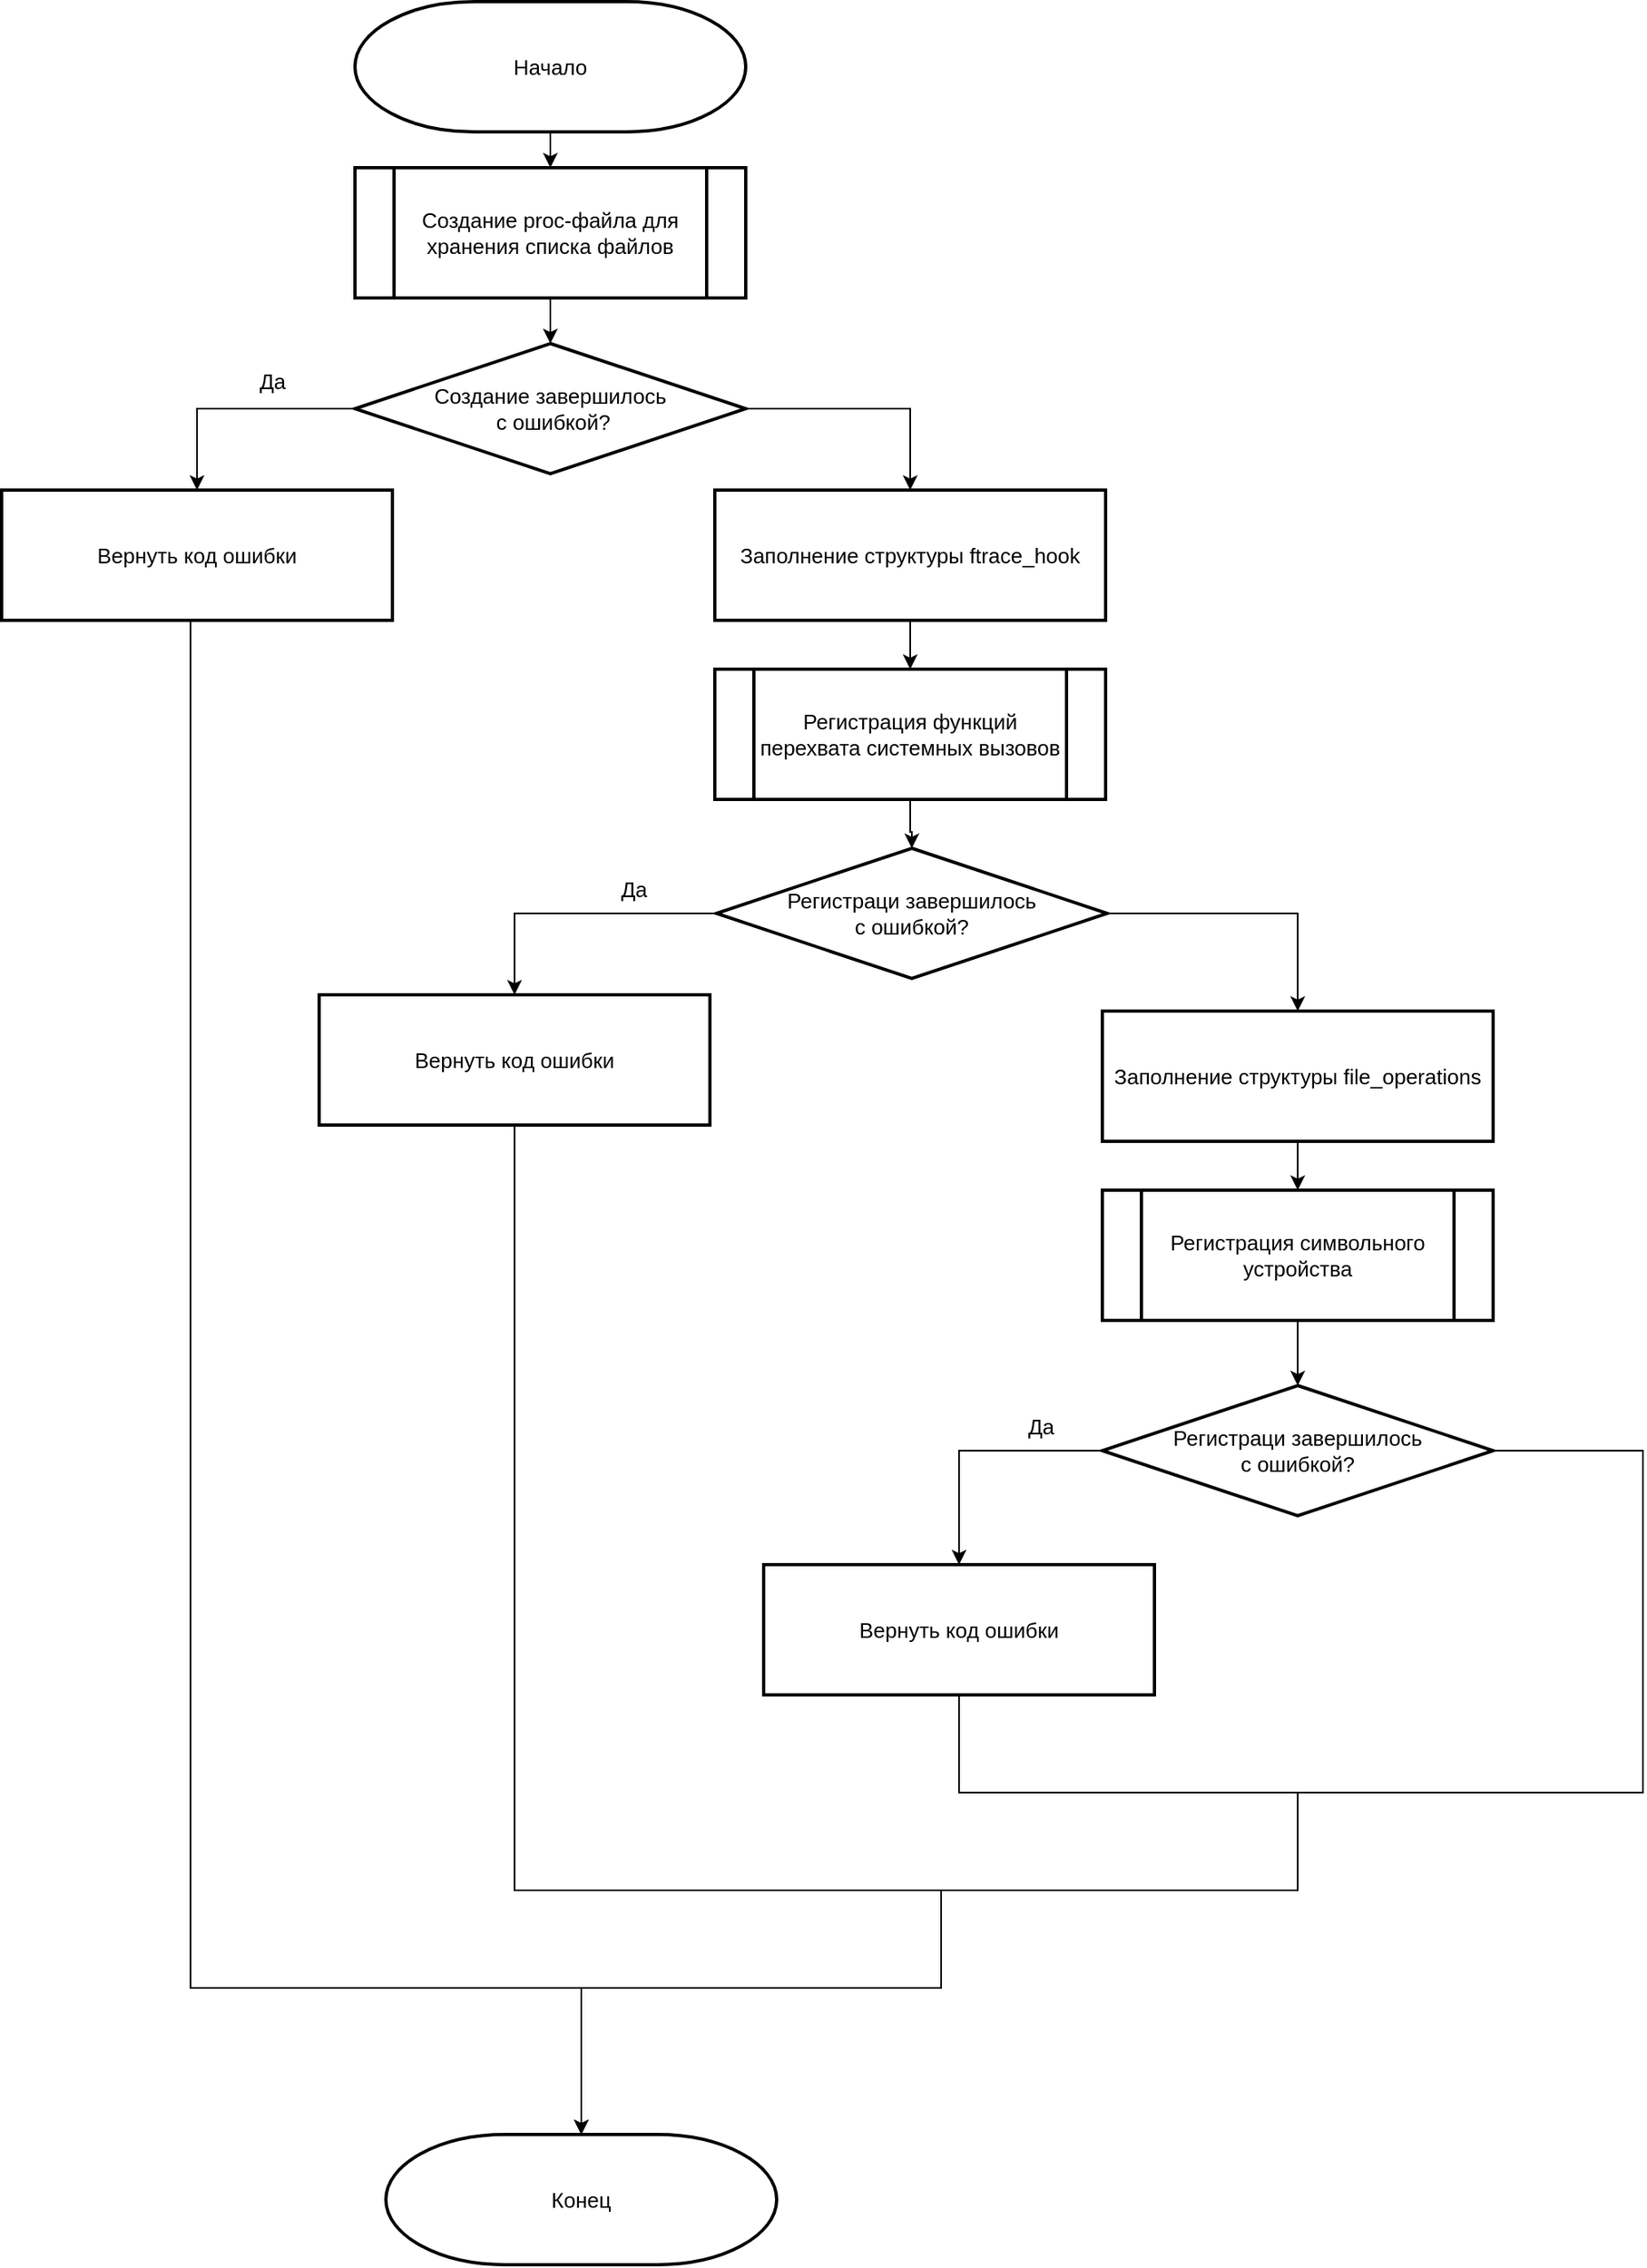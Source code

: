 <mxfile version="21.2.1" type="device" pages="6">
  <diagram id="Y-TxI_wUKlWUvKV0Llxg" name="init">
    <mxGraphModel dx="2177" dy="1538" grid="1" gridSize="10" guides="1" tooltips="1" connect="1" arrows="1" fold="1" page="1" pageScale="1" pageWidth="827" pageHeight="1169" math="0" shadow="0">
      <root>
        <mxCell id="0" />
        <mxCell id="1" parent="0" />
        <mxCell id="OG4sqmwREP5NXI3NgsYa-5" style="edgeStyle=orthogonalEdgeStyle;rounded=0;orthogonalLoop=1;jettySize=auto;html=1;exitX=0.5;exitY=1;exitDx=0;exitDy=0;exitPerimeter=0;entryX=0.5;entryY=0;entryDx=0;entryDy=0;fontSize=13;" parent="1" source="QDNVPuM5ZpiROOPK-bXV-2" target="UGT3bRZrYpeq57jqk-WO-1" edge="1">
          <mxGeometry relative="1" as="geometry" />
        </mxCell>
        <mxCell id="QDNVPuM5ZpiROOPK-bXV-2" value="Начало" style="strokeWidth=2;html=1;shape=mxgraph.flowchart.terminator;whiteSpace=wrap;fontSize=13;fontFamily=Helvetica;" parent="1" vertex="1">
          <mxGeometry x="961" y="80" width="240" height="80" as="geometry" />
        </mxCell>
        <mxCell id="FGPXYTCqe5d3Ymr1ltII-2" style="edgeStyle=orthogonalEdgeStyle;rounded=0;orthogonalLoop=1;jettySize=auto;html=1;entryX=0.5;entryY=0;entryDx=0;entryDy=0;fontSize=13;" edge="1" parent="1" source="UGT3bRZrYpeq57jqk-WO-1" target="FGPXYTCqe5d3Ymr1ltII-1">
          <mxGeometry relative="1" as="geometry" />
        </mxCell>
        <mxCell id="UGT3bRZrYpeq57jqk-WO-1" value="Создание proc-файла для хранения списка файлов" style="shape=process;whiteSpace=wrap;html=1;backgroundOutline=1;strokeWidth=2;fontSize=13;" parent="1" vertex="1">
          <mxGeometry x="961" y="182" width="240" height="80" as="geometry" />
        </mxCell>
        <mxCell id="OG4sqmwREP5NXI3NgsYa-4" value="Конец" style="strokeWidth=2;html=1;shape=mxgraph.flowchart.terminator;whiteSpace=wrap;fontSize=13;fontFamily=Helvetica;" parent="1" vertex="1">
          <mxGeometry x="980" y="1390" width="240" height="80" as="geometry" />
        </mxCell>
        <mxCell id="FGPXYTCqe5d3Ymr1ltII-7" style="edgeStyle=orthogonalEdgeStyle;rounded=0;orthogonalLoop=1;jettySize=auto;html=1;entryX=0.5;entryY=0;entryDx=0;entryDy=0;exitX=1;exitY=0.5;exitDx=0;exitDy=0;fontSize=13;" edge="1" parent="1" source="FGPXYTCqe5d3Ymr1ltII-1" target="FGPXYTCqe5d3Ymr1ltII-6">
          <mxGeometry relative="1" as="geometry" />
        </mxCell>
        <mxCell id="FGPXYTCqe5d3Ymr1ltII-16" style="edgeStyle=orthogonalEdgeStyle;rounded=0;orthogonalLoop=1;jettySize=auto;html=1;entryX=0.5;entryY=0;entryDx=0;entryDy=0;exitX=0;exitY=0.5;exitDx=0;exitDy=0;fontSize=13;" edge="1" parent="1" source="FGPXYTCqe5d3Ymr1ltII-1" target="FGPXYTCqe5d3Ymr1ltII-3">
          <mxGeometry relative="1" as="geometry" />
        </mxCell>
        <mxCell id="FGPXYTCqe5d3Ymr1ltII-1" value="Создание завершилось&lt;br&gt;&amp;nbsp;с ошибкой?" style="rhombus;whiteSpace=wrap;html=1;strokeWidth=2;fontSize=13;" vertex="1" parent="1">
          <mxGeometry x="961" y="290" width="240" height="80" as="geometry" />
        </mxCell>
        <mxCell id="FGPXYTCqe5d3Ymr1ltII-17" style="edgeStyle=orthogonalEdgeStyle;rounded=0;orthogonalLoop=1;jettySize=auto;html=1;fontSize=13;" edge="1" parent="1" source="FGPXYTCqe5d3Ymr1ltII-3" target="OG4sqmwREP5NXI3NgsYa-4">
          <mxGeometry relative="1" as="geometry">
            <Array as="points">
              <mxPoint x="860" y="1300" />
              <mxPoint x="1100" y="1300" />
            </Array>
          </mxGeometry>
        </mxCell>
        <mxCell id="FGPXYTCqe5d3Ymr1ltII-3" value="Вернуть код ошибки" style="rounded=0;whiteSpace=wrap;html=1;strokeWidth=2;fontSize=13;" vertex="1" parent="1">
          <mxGeometry x="744" y="380" width="240" height="80" as="geometry" />
        </mxCell>
        <mxCell id="FGPXYTCqe5d3Ymr1ltII-22" style="edgeStyle=orthogonalEdgeStyle;rounded=0;orthogonalLoop=1;jettySize=auto;html=1;entryX=0.5;entryY=0;entryDx=0;entryDy=0;fontSize=13;" edge="1" parent="1" source="FGPXYTCqe5d3Ymr1ltII-6" target="FGPXYTCqe5d3Ymr1ltII-19">
          <mxGeometry relative="1" as="geometry" />
        </mxCell>
        <mxCell id="FGPXYTCqe5d3Ymr1ltII-6" value="Заполнение структуры ftrace_hook" style="rounded=0;whiteSpace=wrap;html=1;strokeWidth=2;fontSize=13;" vertex="1" parent="1">
          <mxGeometry x="1182" y="380" width="240" height="80" as="geometry" />
        </mxCell>
        <mxCell id="FGPXYTCqe5d3Ymr1ltII-14" style="edgeStyle=orthogonalEdgeStyle;rounded=0;orthogonalLoop=1;jettySize=auto;html=1;entryX=0.5;entryY=0;entryDx=0;entryDy=0;fontSize=13;" edge="1" parent="1" source="FGPXYTCqe5d3Ymr1ltII-10" target="FGPXYTCqe5d3Ymr1ltII-13">
          <mxGeometry relative="1" as="geometry" />
        </mxCell>
        <mxCell id="FGPXYTCqe5d3Ymr1ltII-29" style="edgeStyle=orthogonalEdgeStyle;rounded=0;orthogonalLoop=1;jettySize=auto;html=1;entryX=0.5;entryY=0;entryDx=0;entryDy=0;exitX=1;exitY=0.5;exitDx=0;exitDy=0;fontSize=13;" edge="1" parent="1" source="FGPXYTCqe5d3Ymr1ltII-10" target="FGPXYTCqe5d3Ymr1ltII-28">
          <mxGeometry relative="1" as="geometry" />
        </mxCell>
        <mxCell id="FGPXYTCqe5d3Ymr1ltII-33" style="edgeStyle=orthogonalEdgeStyle;rounded=0;orthogonalLoop=1;jettySize=auto;html=1;entryX=0.5;entryY=0;entryDx=0;entryDy=0;entryPerimeter=0;fontSize=13;" edge="1" parent="1" target="OG4sqmwREP5NXI3NgsYa-4">
          <mxGeometry relative="1" as="geometry">
            <mxPoint x="1321" y="1240" as="sourcePoint" />
            <Array as="points">
              <mxPoint x="1321" y="1300" />
              <mxPoint x="1100" y="1300" />
            </Array>
          </mxGeometry>
        </mxCell>
        <mxCell id="FGPXYTCqe5d3Ymr1ltII-10" value="Регистраци завершилось &lt;br&gt;с ошибкой?" style="rhombus;whiteSpace=wrap;html=1;strokeWidth=2;fontSize=13;" vertex="1" parent="1">
          <mxGeometry x="1183" y="600" width="240" height="80" as="geometry" />
        </mxCell>
        <mxCell id="FGPXYTCqe5d3Ymr1ltII-32" style="edgeStyle=orthogonalEdgeStyle;rounded=0;orthogonalLoop=1;jettySize=auto;html=1;exitX=0.5;exitY=1;exitDx=0;exitDy=0;endArrow=none;endFill=0;fontSize=13;" edge="1" parent="1" source="FGPXYTCqe5d3Ymr1ltII-13">
          <mxGeometry relative="1" as="geometry">
            <mxPoint x="1540" y="1180" as="targetPoint" />
            <Array as="points">
              <mxPoint x="1059" y="1240" />
              <mxPoint x="1540" y="1240" />
            </Array>
          </mxGeometry>
        </mxCell>
        <mxCell id="FGPXYTCqe5d3Ymr1ltII-13" value="Вернуть код ошибки" style="rounded=0;whiteSpace=wrap;html=1;strokeWidth=2;fontSize=13;" vertex="1" parent="1">
          <mxGeometry x="939" y="690" width="240" height="80" as="geometry" />
        </mxCell>
        <mxCell id="FGPXYTCqe5d3Ymr1ltII-23" style="edgeStyle=orthogonalEdgeStyle;rounded=0;orthogonalLoop=1;jettySize=auto;html=1;fontSize=13;" edge="1" parent="1" source="FGPXYTCqe5d3Ymr1ltII-19" target="FGPXYTCqe5d3Ymr1ltII-10">
          <mxGeometry relative="1" as="geometry" />
        </mxCell>
        <mxCell id="FGPXYTCqe5d3Ymr1ltII-19" value="Регистрация функций перехвата системных вызовов" style="shape=process;whiteSpace=wrap;html=1;backgroundOutline=1;strokeWidth=2;fontSize=13;" vertex="1" parent="1">
          <mxGeometry x="1182" y="490" width="240" height="80" as="geometry" />
        </mxCell>
        <mxCell id="FGPXYTCqe5d3Ymr1ltII-25" style="edgeStyle=orthogonalEdgeStyle;rounded=0;orthogonalLoop=1;jettySize=auto;html=1;fontSize=13;" edge="1" parent="1" source="FGPXYTCqe5d3Ymr1ltII-20" target="FGPXYTCqe5d3Ymr1ltII-24">
          <mxGeometry relative="1" as="geometry" />
        </mxCell>
        <mxCell id="FGPXYTCqe5d3Ymr1ltII-20" value="Регистрация символьного устройства" style="shape=process;whiteSpace=wrap;html=1;backgroundOutline=1;strokeWidth=2;fontSize=13;" vertex="1" parent="1">
          <mxGeometry x="1420" y="810" width="240" height="80" as="geometry" />
        </mxCell>
        <mxCell id="FGPXYTCqe5d3Ymr1ltII-27" style="edgeStyle=orthogonalEdgeStyle;rounded=0;orthogonalLoop=1;jettySize=auto;html=1;entryX=0.5;entryY=0;entryDx=0;entryDy=0;exitX=0;exitY=0.5;exitDx=0;exitDy=0;fontSize=13;" edge="1" parent="1" source="FGPXYTCqe5d3Ymr1ltII-24" target="FGPXYTCqe5d3Ymr1ltII-26">
          <mxGeometry relative="1" as="geometry" />
        </mxCell>
        <mxCell id="FGPXYTCqe5d3Ymr1ltII-31" style="edgeStyle=orthogonalEdgeStyle;rounded=0;orthogonalLoop=1;jettySize=auto;html=1;entryX=0.5;entryY=1;entryDx=0;entryDy=0;exitX=1;exitY=0.5;exitDx=0;exitDy=0;endArrow=none;endFill=0;fontSize=13;" edge="1" parent="1" source="FGPXYTCqe5d3Ymr1ltII-24" target="FGPXYTCqe5d3Ymr1ltII-26">
          <mxGeometry relative="1" as="geometry">
            <Array as="points">
              <mxPoint x="1752" y="970" />
              <mxPoint x="1752" y="1180" />
              <mxPoint x="1332" y="1180" />
            </Array>
          </mxGeometry>
        </mxCell>
        <mxCell id="FGPXYTCqe5d3Ymr1ltII-24" value="Регистраци завершилось &lt;br&gt;с ошибкой?" style="rhombus;whiteSpace=wrap;html=1;strokeWidth=2;fontSize=13;" vertex="1" parent="1">
          <mxGeometry x="1420" y="930" width="240" height="80" as="geometry" />
        </mxCell>
        <mxCell id="FGPXYTCqe5d3Ymr1ltII-26" value="Вернуть код ошибки" style="rounded=0;whiteSpace=wrap;html=1;strokeWidth=2;fontSize=13;" vertex="1" parent="1">
          <mxGeometry x="1212" y="1040" width="240" height="80" as="geometry" />
        </mxCell>
        <mxCell id="FGPXYTCqe5d3Ymr1ltII-30" style="edgeStyle=orthogonalEdgeStyle;rounded=0;orthogonalLoop=1;jettySize=auto;html=1;entryX=0.5;entryY=0;entryDx=0;entryDy=0;fontSize=13;" edge="1" parent="1" source="FGPXYTCqe5d3Ymr1ltII-28" target="FGPXYTCqe5d3Ymr1ltII-20">
          <mxGeometry relative="1" as="geometry" />
        </mxCell>
        <mxCell id="FGPXYTCqe5d3Ymr1ltII-28" value="Заполнение структуры&amp;nbsp;file_operations" style="rounded=0;whiteSpace=wrap;html=1;strokeWidth=2;fontSize=13;" vertex="1" parent="1">
          <mxGeometry x="1420" y="700" width="240" height="80" as="geometry" />
        </mxCell>
        <mxCell id="FGPXYTCqe5d3Ymr1ltII-34" value="Да" style="text;html=1;align=center;verticalAlign=middle;resizable=0;points=[];autosize=1;strokeColor=none;fillColor=none;fontSize=13;" vertex="1" parent="1">
          <mxGeometry x="890" y="298" width="40" height="30" as="geometry" />
        </mxCell>
        <mxCell id="FGPXYTCqe5d3Ymr1ltII-35" value="Да" style="text;html=1;align=center;verticalAlign=middle;resizable=0;points=[];autosize=1;strokeColor=none;fillColor=none;fontSize=13;" vertex="1" parent="1">
          <mxGeometry x="1112" y="610" width="40" height="30" as="geometry" />
        </mxCell>
        <mxCell id="FGPXYTCqe5d3Ymr1ltII-36" value="Да" style="text;html=1;align=center;verticalAlign=middle;resizable=0;points=[];autosize=1;strokeColor=none;fillColor=none;fontSize=13;" vertex="1" parent="1">
          <mxGeometry x="1362" y="940" width="40" height="30" as="geometry" />
        </mxCell>
      </root>
    </mxGraphModel>
  </diagram>
  <diagram id="3-fId7GrLBnNEkne6Rce" name="openat">
    <mxGraphModel dx="1633" dy="1154" grid="1" gridSize="10" guides="1" tooltips="1" connect="1" arrows="1" fold="1" page="1" pageScale="1" pageWidth="827" pageHeight="1169" math="0" shadow="0">
      <root>
        <mxCell id="0" />
        <mxCell id="1" parent="0" />
        <mxCell id="ssd0aRXhhv6hEj87afy4-3" style="edgeStyle=orthogonalEdgeStyle;rounded=0;orthogonalLoop=1;jettySize=auto;html=1;" edge="1" parent="1" source="Ze_jshq3HeP0ru4Q9AQN-2" target="Ze_jshq3HeP0ru4Q9AQN-6">
          <mxGeometry relative="1" as="geometry" />
        </mxCell>
        <mxCell id="Ze_jshq3HeP0ru4Q9AQN-2" value="Начало" style="strokeWidth=2;html=1;shape=mxgraph.flowchart.terminator;whiteSpace=wrap;fontSize=14;fontFamily=Helvetica;" parent="1" vertex="1">
          <mxGeometry x="961" y="80" width="270" height="110" as="geometry" />
        </mxCell>
        <mxCell id="ssd0aRXhhv6hEj87afy4-4" style="edgeStyle=orthogonalEdgeStyle;rounded=0;orthogonalLoop=1;jettySize=auto;html=1;entryX=0.5;entryY=0;entryDx=0;entryDy=0;" edge="1" parent="1" source="Ze_jshq3HeP0ru4Q9AQN-6" target="ssd0aRXhhv6hEj87afy4-1">
          <mxGeometry relative="1" as="geometry" />
        </mxCell>
        <mxCell id="Ze_jshq3HeP0ru4Q9AQN-6" value="Получение имени файла" style="shape=process;whiteSpace=wrap;html=1;backgroundOutline=1;strokeWidth=2;fontSize=14;" parent="1" vertex="1">
          <mxGeometry x="961" y="230" width="270" height="110" as="geometry" />
        </mxCell>
        <mxCell id="Ze_jshq3HeP0ru4Q9AQN-15" value="Конец start" style="strokeWidth=2;html=1;shape=mxgraph.flowchart.terminator;whiteSpace=wrap;fontSize=14;fontFamily=Helvetica;" parent="1" vertex="1">
          <mxGeometry x="962" y="911" width="270" height="110" as="geometry" />
        </mxCell>
        <mxCell id="ssd0aRXhhv6hEj87afy4-5" style="edgeStyle=orthogonalEdgeStyle;rounded=0;orthogonalLoop=1;jettySize=auto;html=1;exitX=1;exitY=0.5;exitDx=0;exitDy=0;" edge="1" parent="1" source="ssd0aRXhhv6hEj87afy4-1" target="ssd0aRXhhv6hEj87afy4-2">
          <mxGeometry relative="1" as="geometry" />
        </mxCell>
        <mxCell id="ssd0aRXhhv6hEj87afy4-14" style="edgeStyle=orthogonalEdgeStyle;rounded=0;orthogonalLoop=1;jettySize=auto;html=1;exitX=0;exitY=0.5;exitDx=0;exitDy=0;" edge="1" parent="1" source="ssd0aRXhhv6hEj87afy4-1" target="ssd0aRXhhv6hEj87afy4-6">
          <mxGeometry relative="1" as="geometry" />
        </mxCell>
        <mxCell id="ssd0aRXhhv6hEj87afy4-22" style="edgeStyle=orthogonalEdgeStyle;rounded=0;orthogonalLoop=1;jettySize=auto;html=1;entryX=0.5;entryY=0;entryDx=0;entryDy=0;entryPerimeter=0;" edge="1" parent="1" target="Ze_jshq3HeP0ru4Q9AQN-15">
          <mxGeometry relative="1" as="geometry">
            <mxPoint x="1097" y="860" as="sourcePoint" />
          </mxGeometry>
        </mxCell>
        <mxCell id="ssd0aRXhhv6hEj87afy4-1" value="&lt;font style=&quot;font-size: 14px;&quot;&gt;Введен ли пароль для показа &lt;br&gt;скрытых файлов?&amp;nbsp;&lt;/font&gt;" style="rhombus;whiteSpace=wrap;html=1;strokeWidth=2;" vertex="1" parent="1">
          <mxGeometry x="961" y="370" width="270" height="110" as="geometry" />
        </mxCell>
        <mxCell id="ssd0aRXhhv6hEj87afy4-18" style="edgeStyle=orthogonalEdgeStyle;rounded=0;orthogonalLoop=1;jettySize=auto;html=1;entryX=0.5;entryY=1;entryDx=0;entryDy=0;endArrow=none;endFill=0;" edge="1" parent="1" source="ssd0aRXhhv6hEj87afy4-2" target="ssd0aRXhhv6hEj87afy4-13">
          <mxGeometry relative="1" as="geometry">
            <Array as="points">
              <mxPoint x="1090" y="565" />
              <mxPoint x="1090" y="790" />
              <mxPoint x="1495" y="790" />
            </Array>
          </mxGeometry>
        </mxCell>
        <mxCell id="ssd0aRXhhv6hEj87afy4-19" style="edgeStyle=orthogonalEdgeStyle;rounded=0;orthogonalLoop=1;jettySize=auto;html=1;exitX=1;exitY=0.5;exitDx=0;exitDy=0;" edge="1" parent="1" source="ssd0aRXhhv6hEj87afy4-2" target="ssd0aRXhhv6hEj87afy4-13">
          <mxGeometry relative="1" as="geometry" />
        </mxCell>
        <mxCell id="ssd0aRXhhv6hEj87afy4-2" value="&lt;font style=&quot;font-size: 14px;&quot;&gt;Есть ли имя файла в списке &lt;br&gt;файлов для скрытия?&lt;/font&gt;" style="rhombus;whiteSpace=wrap;html=1;strokeWidth=2;" vertex="1" parent="1">
          <mxGeometry x="1160" y="510" width="270" height="110" as="geometry" />
        </mxCell>
        <mxCell id="ssd0aRXhhv6hEj87afy4-21" style="edgeStyle=orthogonalEdgeStyle;rounded=0;orthogonalLoop=1;jettySize=auto;html=1;endArrow=none;endFill=0;" edge="1" parent="1" source="ssd0aRXhhv6hEj87afy4-6">
          <mxGeometry relative="1" as="geometry">
            <mxPoint x="1295" y="790" as="targetPoint" />
            <Array as="points">
              <mxPoint x="885" y="860" />
              <mxPoint x="1295" y="860" />
            </Array>
          </mxGeometry>
        </mxCell>
        <mxCell id="ssd0aRXhhv6hEj87afy4-6" value="Системный вызов openat" style="shape=process;whiteSpace=wrap;html=1;backgroundOutline=1;strokeWidth=2;fontSize=14;" vertex="1" parent="1">
          <mxGeometry x="750" y="510" width="270" height="110" as="geometry" />
        </mxCell>
        <mxCell id="ssd0aRXhhv6hEj87afy4-10" value="Да" style="text;html=1;align=center;verticalAlign=middle;resizable=0;points=[];autosize=1;strokeColor=none;fillColor=none;" vertex="1" parent="1">
          <mxGeometry x="910" y="398" width="40" height="30" as="geometry" />
        </mxCell>
        <mxCell id="ssd0aRXhhv6hEj87afy4-13" value="Системный вызов openat" style="shape=process;whiteSpace=wrap;html=1;backgroundOutline=1;strokeWidth=2;fontSize=14;" vertex="1" parent="1">
          <mxGeometry x="1360" y="640" width="270" height="110" as="geometry" />
        </mxCell>
        <mxCell id="ssd0aRXhhv6hEj87afy4-20" value="Да" style="text;html=1;align=center;verticalAlign=middle;resizable=0;points=[];autosize=1;strokeColor=none;fillColor=none;" vertex="1" parent="1">
          <mxGeometry x="1114" y="537" width="40" height="30" as="geometry" />
        </mxCell>
      </root>
    </mxGraphModel>
  </diagram>
  <diagram id="ehO8cG2x64XGiq_Kedb1" name="idef0_0">
    <mxGraphModel dx="746" dy="527" grid="1" gridSize="10" guides="1" tooltips="1" connect="1" arrows="1" fold="1" page="1" pageScale="1" pageWidth="827" pageHeight="1169" math="0" shadow="0">
      <root>
        <mxCell id="0" />
        <mxCell id="1" parent="0" />
        <mxCell id="fbnTvlJ3aztH7MkE5Wtj-1" value="Регулирование прав доступа к файлам" style="rounded=0;whiteSpace=wrap;html=1;fontSize=10;" parent="1" vertex="1">
          <mxGeometry x="280" y="350" width="200" height="110" as="geometry" />
        </mxCell>
        <mxCell id="fbnTvlJ3aztH7MkE5Wtj-2" value="" style="endArrow=block;html=1;rounded=0;endFill=1;entryX=0.25;entryY=1;entryDx=0;entryDy=0;fontSize=10;" parent="1" edge="1">
          <mxGeometry width="50" height="50" relative="1" as="geometry">
            <mxPoint x="320" y="540" as="sourcePoint" />
            <mxPoint x="320" y="460" as="targetPoint" />
          </mxGeometry>
        </mxCell>
        <mxCell id="fbnTvlJ3aztH7MkE5Wtj-4" value="ftrace" style="text;html=1;align=center;verticalAlign=middle;resizable=0;points=[];autosize=1;strokeColor=none;fillColor=none;fontSize=10;" parent="1" vertex="1">
          <mxGeometry x="314" y="490" width="50" height="30" as="geometry" />
        </mxCell>
        <mxCell id="C50tHajHQgYOwYt-r0u--1" value="" style="endArrow=block;html=1;rounded=0;entryX=0.007;entryY=0.458;entryDx=0;entryDy=0;endFill=1;entryPerimeter=0;fontSize=10;" edge="1" parent="1" target="fbnTvlJ3aztH7MkE5Wtj-1">
          <mxGeometry width="50" height="50" relative="1" as="geometry">
            <mxPoint x="160" y="400" as="sourcePoint" />
            <mxPoint x="420" y="430" as="targetPoint" />
          </mxGeometry>
        </mxCell>
        <mxCell id="C50tHajHQgYOwYt-r0u--3" value="" style="endArrow=block;html=1;rounded=0;endFill=1;fontSize=10;" edge="1" parent="1">
          <mxGeometry width="50" height="50" relative="1" as="geometry">
            <mxPoint x="379.43" y="260" as="sourcePoint" />
            <mxPoint x="379.43" y="350" as="targetPoint" />
          </mxGeometry>
        </mxCell>
        <mxCell id="C50tHajHQgYOwYt-r0u--5" value="A0" style="text;html=1;strokeColor=none;fillColor=none;align=center;verticalAlign=middle;whiteSpace=wrap;rounded=0;fontSize=10;" vertex="1" parent="1">
          <mxGeometry x="440" y="438" width="60" height="30" as="geometry" />
        </mxCell>
        <mxCell id="C50tHajHQgYOwYt-r0u--6" value="" style="endArrow=block;html=1;rounded=0;endFill=1;exitX=0.997;exitY=0.451;exitDx=0;exitDy=0;exitPerimeter=0;fontSize=10;" edge="1" parent="1" source="fbnTvlJ3aztH7MkE5Wtj-1">
          <mxGeometry width="50" height="50" relative="1" as="geometry">
            <mxPoint x="474" y="430" as="sourcePoint" />
            <mxPoint x="590" y="400" as="targetPoint" />
          </mxGeometry>
        </mxCell>
        <mxCell id="C50tHajHQgYOwYt-r0u--8" value="&lt;div style=&quot;font-size: 10px;&quot;&gt;&lt;span style=&quot;font-size: 10px; background-color: initial;&quot;&gt;запрет / разрешение на показ / чтение / модификацию файла&amp;nbsp;&lt;/span&gt;&lt;/div&gt;" style="rounded=0;whiteSpace=wrap;html=1;align=center;strokeWidth=0;opacity=0;fontSize=10;" vertex="1" parent="1">
          <mxGeometry x="481" y="345" width="109" height="60" as="geometry" />
        </mxCell>
        <mxCell id="C50tHajHQgYOwYt-r0u--12" value="" style="endArrow=block;html=1;rounded=0;endFill=1;entryX=0.25;entryY=1;entryDx=0;entryDy=0;fontSize=10;" edge="1" parent="1">
          <mxGeometry width="50" height="50" relative="1" as="geometry">
            <mxPoint x="430" y="539" as="sourcePoint" />
            <mxPoint x="430" y="459" as="targetPoint" />
          </mxGeometry>
        </mxCell>
        <mxCell id="C50tHajHQgYOwYt-r0u--13" value="struct linux_dirent64" style="text;html=1;align=center;verticalAlign=middle;resizable=0;points=[];autosize=1;strokeColor=none;fillColor=none;fontSize=10;" vertex="1" parent="1">
          <mxGeometry x="424" y="490" width="110" height="30" as="geometry" />
        </mxCell>
        <mxCell id="C50tHajHQgYOwYt-r0u--14" value="&lt;div style=&quot;font-size: 10px;&quot;&gt;список файлов, для которых необходимо запретить показ, чтение, модификацию&lt;br style=&quot;font-size: 10px;&quot;&gt;&lt;/div&gt;" style="rounded=0;whiteSpace=wrap;html=1;align=center;strokeWidth=0;opacity=0;fontSize=10;" vertex="1" parent="1">
          <mxGeometry x="380" y="275" width="106" height="60" as="geometry" />
        </mxCell>
        <mxCell id="xAbGmL24AJ4du5vX0ESW-1" value="&lt;div style=&quot;font-size: 10px;&quot;&gt;системный вызов&lt;br style=&quot;border-color: var(--border-color);&quot;&gt;&lt;span style=&quot;&quot;&gt;(openat / write / unlinkat / getdents64)&lt;/span&gt;&lt;br&gt;&lt;/div&gt;" style="rounded=0;whiteSpace=wrap;html=1;align=center;strokeWidth=0;opacity=0;fontSize=10;" vertex="1" parent="1">
          <mxGeometry x="170" y="347" width="100" height="60" as="geometry" />
        </mxCell>
      </root>
    </mxGraphModel>
  </diagram>
  <diagram id="sppps7TIgJnSqEed54zS" name="idef0_1">
    <mxGraphModel dx="1005" dy="710" grid="1" gridSize="10" guides="1" tooltips="1" connect="1" arrows="1" fold="1" page="1" pageScale="1" pageWidth="827" pageHeight="1169" math="0" shadow="0">
      <root>
        <mxCell id="0" />
        <mxCell id="1" parent="0" />
        <mxCell id="MYXu8sivZMNg0nbRJZ7v-5" style="edgeStyle=orthogonalEdgeStyle;rounded=0;orthogonalLoop=1;jettySize=auto;html=1;entryX=0;entryY=0.5;entryDx=0;entryDy=0;" edge="1" parent="1" source="07wL73TYHA3GqAmQWifq-1" target="_V8kx-AfV170oAA61TPB-1">
          <mxGeometry relative="1" as="geometry">
            <mxPoint x="490" y="509" as="targetPoint" />
            <Array as="points">
              <mxPoint x="450" y="415" />
              <mxPoint x="450" y="505" />
            </Array>
          </mxGeometry>
        </mxCell>
        <mxCell id="07wL73TYHA3GqAmQWifq-1" value="Перехват функций в ядре" style="rounded=0;whiteSpace=wrap;html=1;fontSize=9;" vertex="1" parent="1">
          <mxGeometry x="290" y="370" width="105" height="90" as="geometry" />
        </mxCell>
        <mxCell id="07wL73TYHA3GqAmQWifq-4" value="" style="endArrow=block;html=1;rounded=0;entryX=0.007;entryY=0.458;entryDx=0;entryDy=0;endFill=1;entryPerimeter=0;fontSize=9;exitX=-0.012;exitY=1.086;exitDx=0;exitDy=0;exitPerimeter=0;" edge="1" parent="1" target="07wL73TYHA3GqAmQWifq-1">
          <mxGeometry width="50" height="50" relative="1" as="geometry">
            <mxPoint x="188.8" y="411.72" as="sourcePoint" />
            <mxPoint x="420" y="430" as="targetPoint" />
          </mxGeometry>
        </mxCell>
        <mxCell id="07wL73TYHA3GqAmQWifq-7" value="A1" style="text;html=1;strokeColor=none;fillColor=none;align=center;verticalAlign=middle;whiteSpace=wrap;rounded=0;fontSize=9;" vertex="1" parent="1">
          <mxGeometry x="354" y="434" width="60" height="30" as="geometry" />
        </mxCell>
        <mxCell id="lJXhVTgB_FTHbWCSF88v-2" style="edgeStyle=orthogonalEdgeStyle;rounded=0;orthogonalLoop=1;jettySize=auto;html=1;entryX=0;entryY=0.5;entryDx=0;entryDy=0;endArrow=block;endFill=1;" edge="1" parent="1" source="_V8kx-AfV170oAA61TPB-1" target="8Ip0ULgmgPy33SeAXI32-3">
          <mxGeometry relative="1" as="geometry">
            <Array as="points">
              <mxPoint x="650" y="505" />
              <mxPoint x="650" y="595" />
            </Array>
          </mxGeometry>
        </mxCell>
        <mxCell id="_V8kx-AfV170oAA61TPB-1" value="Получение имени файла" style="rounded=0;whiteSpace=wrap;html=1;fontSize=9;" vertex="1" parent="1">
          <mxGeometry x="490" y="460" width="105" height="90" as="geometry" />
        </mxCell>
        <mxCell id="uekbKLzNcsL2vNeVeloM-1" value="&lt;div style=&quot;font-size: 9px;&quot;&gt;вызов собственного обработчика системного вызова&lt;/div&gt;" style="rounded=0;whiteSpace=wrap;html=1;align=center;strokeWidth=0;opacity=0;fontSize=9;" vertex="1" parent="1">
          <mxGeometry x="395" y="364" width="100" height="60" as="geometry" />
        </mxCell>
        <mxCell id="8Ip0ULgmgPy33SeAXI32-1" value="" style="endArrow=block;html=1;rounded=0;endFill=1;entryX=0.25;entryY=1;entryDx=0;entryDy=0;fontSize=10;" edge="1" parent="1">
          <mxGeometry width="50" height="50" relative="1" as="geometry">
            <mxPoint x="542.12" y="630" as="sourcePoint" />
            <mxPoint x="542.12" y="550" as="targetPoint" />
          </mxGeometry>
        </mxCell>
        <mxCell id="8Ip0ULgmgPy33SeAXI32-2" value="struct &lt;br&gt;linux_dirent64" style="text;html=1;align=center;verticalAlign=middle;resizable=0;points=[];autosize=1;strokeColor=none;fillColor=none;fontSize=10;" vertex="1" parent="1">
          <mxGeometry x="535" y="575" width="90" height="40" as="geometry" />
        </mxCell>
        <mxCell id="8Ip0ULgmgPy33SeAXI32-3" value="Проверка пароля и наличия имени файла в&amp;nbsp;списке файлов, для которых необходимо запретить показ, чтение, модификацию" style="rounded=0;whiteSpace=wrap;html=1;fontSize=9;" vertex="1" parent="1">
          <mxGeometry x="697" y="550" width="105" height="90" as="geometry" />
        </mxCell>
        <mxCell id="8Ip0ULgmgPy33SeAXI32-6" value="&lt;div style=&quot;font-size: 10px;&quot;&gt;&lt;span style=&quot;font-size: 10px; background-color: initial;&quot;&gt;имя файла&lt;/span&gt;&lt;/div&gt;" style="rounded=0;whiteSpace=wrap;html=1;align=center;strokeWidth=0;opacity=0;fontSize=10;" vertex="1" parent="1">
          <mxGeometry x="579" y="461" width="100" height="60" as="geometry" />
        </mxCell>
        <mxCell id="8Ip0ULgmgPy33SeAXI32-7" value="A3" style="text;html=1;strokeColor=none;fillColor=none;align=center;verticalAlign=middle;whiteSpace=wrap;rounded=0;fontSize=9;" vertex="1" parent="1">
          <mxGeometry x="762" y="616" width="60" height="30" as="geometry" />
        </mxCell>
        <mxCell id="9uWTYwU8QiDrBG12rjM5-1" value="" style="endArrow=block;html=1;rounded=0;endFill=1;fontSize=10;" edge="1" parent="1">
          <mxGeometry width="50" height="50" relative="1" as="geometry">
            <mxPoint x="749.54" y="460" as="sourcePoint" />
            <mxPoint x="749.12" y="550" as="targetPoint" />
          </mxGeometry>
        </mxCell>
        <mxCell id="9uWTYwU8QiDrBG12rjM5-2" value="&lt;div style=&quot;font-size: 10px;&quot;&gt;список файлов, для которых необходимо запретить показ, чтение, модификацию&lt;br style=&quot;font-size: 10px;&quot;&gt;&lt;/div&gt;" style="rounded=0;whiteSpace=wrap;html=1;align=center;strokeWidth=0;opacity=0;fontSize=10;" vertex="1" parent="1">
          <mxGeometry x="750" y="476" width="106" height="60" as="geometry" />
        </mxCell>
        <mxCell id="eUKlfFCKraVT-zw69K7y-1" value="" style="endArrow=block;html=1;rounded=0;endFill=1;exitX=0.997;exitY=0.451;exitDx=0;exitDy=0;exitPerimeter=0;fontSize=10;" edge="1" parent="1">
          <mxGeometry width="50" height="50" relative="1" as="geometry">
            <mxPoint x="802" y="596" as="sourcePoint" />
            <mxPoint x="913" y="596" as="targetPoint" />
          </mxGeometry>
        </mxCell>
        <mxCell id="eUKlfFCKraVT-zw69K7y-2" value="&lt;div style=&quot;font-size: 10px;&quot;&gt;&lt;span style=&quot;font-size: 10px; background-color: initial;&quot;&gt;запрет / разрешение на показ / чтение / модификацию файла&amp;nbsp;&lt;/span&gt;&lt;/div&gt;" style="rounded=0;whiteSpace=wrap;html=1;align=center;strokeWidth=0;opacity=0;fontSize=10;" vertex="1" parent="1">
          <mxGeometry x="804" y="541" width="108" height="60" as="geometry" />
        </mxCell>
        <mxCell id="X8Nu_p-ZgibG_qoed4V3-2" value="ftrace" style="text;html=1;align=center;verticalAlign=middle;resizable=0;points=[];autosize=1;strokeColor=none;fillColor=none;fontSize=10;" vertex="1" parent="1">
          <mxGeometry x="340" y="491" width="50" height="30" as="geometry" />
        </mxCell>
        <mxCell id="X8Nu_p-ZgibG_qoed4V3-10" value="" style="endArrow=block;html=1;rounded=0;endFill=1;entryX=0.25;entryY=1;entryDx=0;entryDy=0;fontSize=10;" edge="1" parent="1">
          <mxGeometry width="50" height="50" relative="1" as="geometry">
            <mxPoint x="342.12" y="540" as="sourcePoint" />
            <mxPoint x="342.12" y="460" as="targetPoint" />
          </mxGeometry>
        </mxCell>
        <mxCell id="MYXu8sivZMNg0nbRJZ7v-1" value="&lt;div style=&quot;font-size: 9px;&quot;&gt;системный вызов&lt;br style=&quot;border-color: var(--border-color); font-size: 9px;&quot;&gt;&lt;span style=&quot;font-size: 9px;&quot;&gt;(openat / write / unlinkat / getdents64)&lt;/span&gt;&lt;br style=&quot;font-size: 9px;&quot;&gt;&lt;/div&gt;" style="rounded=0;whiteSpace=wrap;html=1;align=center;strokeWidth=0;opacity=0;fontSize=9;" vertex="1" parent="1">
          <mxGeometry x="190" y="360" width="100" height="60" as="geometry" />
        </mxCell>
        <mxCell id="DZooP-s9BczQdTF0br5E-1" value="A2" style="text;html=1;strokeColor=none;fillColor=none;align=center;verticalAlign=middle;whiteSpace=wrap;rounded=0;fontSize=9;" vertex="1" parent="1">
          <mxGeometry x="550" y="526" width="60" height="30" as="geometry" />
        </mxCell>
      </root>
    </mxGraphModel>
  </diagram>
  <diagram id="haznH2nlmn043l3FcTqV" name="structure">
    <mxGraphModel dx="1005" dy="710" grid="1" gridSize="10" guides="1" tooltips="1" connect="1" arrows="1" fold="1" page="1" pageScale="1" pageWidth="827" pageHeight="1169" math="0" shadow="0">
      <root>
        <mxCell id="0" />
        <mxCell id="1" parent="0" />
        <mxCell id="gCnZWUlPDU1gHEwWuCou-1" value="" style="rounded=0;whiteSpace=wrap;html=1;dashed=1;" parent="1" vertex="1">
          <mxGeometry x="81" y="361" width="479" height="200" as="geometry" />
        </mxCell>
        <mxCell id="QmPnnzEiPHEzfzVXAGDy-3" style="edgeStyle=orthogonalEdgeStyle;rounded=0;orthogonalLoop=1;jettySize=auto;html=1;entryX=0;entryY=0.5;entryDx=0;entryDy=0;" edge="1" parent="1" source="gCnZWUlPDU1gHEwWuCou-2" target="QmPnnzEiPHEzfzVXAGDy-1">
          <mxGeometry relative="1" as="geometry" />
        </mxCell>
        <mxCell id="gCnZWUlPDU1gHEwWuCou-2" value="proc_create()" style="rounded=0;whiteSpace=wrap;html=1;" parent="1" vertex="1">
          <mxGeometry x="120" y="431" width="120" height="60" as="geometry" />
        </mxCell>
        <mxCell id="JSWPcyP6xKq-FeXslDBG-1" value="" style="endArrow=none;html=1;rounded=0;" edge="1" parent="1">
          <mxGeometry width="50" height="50" relative="1" as="geometry">
            <mxPoint x="40" y="320" as="sourcePoint" />
            <mxPoint x="600" y="320" as="targetPoint" />
          </mxGeometry>
        </mxCell>
        <mxCell id="JSWPcyP6xKq-FeXslDBG-2" value="режим ядра" style="text;html=1;align=center;verticalAlign=middle;resizable=0;points=[];autosize=1;strokeColor=none;fillColor=none;" vertex="1" parent="1">
          <mxGeometry x="517" y="318" width="90" height="30" as="geometry" />
        </mxCell>
        <mxCell id="JSWPcyP6xKq-FeXslDBG-3" value="загружаемый модуль ядра" style="text;html=1;align=center;verticalAlign=middle;resizable=0;points=[];autosize=1;strokeColor=none;fillColor=none;" vertex="1" parent="1">
          <mxGeometry x="390" y="531" width="170" height="30" as="geometry" />
        </mxCell>
        <mxCell id="QmPnnzEiPHEzfzVXAGDy-4" style="edgeStyle=orthogonalEdgeStyle;rounded=0;orthogonalLoop=1;jettySize=auto;html=1;entryX=0;entryY=0.5;entryDx=0;entryDy=0;" edge="1" parent="1" source="QmPnnzEiPHEzfzVXAGDy-1" target="QmPnnzEiPHEzfzVXAGDy-2">
          <mxGeometry relative="1" as="geometry" />
        </mxCell>
        <mxCell id="QmPnnzEiPHEzfzVXAGDy-1" value="fh_install_hooks()" style="rounded=0;whiteSpace=wrap;html=1;" vertex="1" parent="1">
          <mxGeometry x="270" y="431" width="120" height="60" as="geometry" />
        </mxCell>
        <mxCell id="QmPnnzEiPHEzfzVXAGDy-2" value="device_create()" style="rounded=0;whiteSpace=wrap;html=1;" vertex="1" parent="1">
          <mxGeometry x="413.5" y="431" width="120" height="60" as="geometry" />
        </mxCell>
      </root>
    </mxGraphModel>
  </diagram>
  <diagram id="G8-uCpD7iutamLyjRdLG" name="tmp">
    <mxGraphModel dx="1306" dy="923" grid="1" gridSize="10" guides="1" tooltips="1" connect="1" arrows="1" fold="1" page="1" pageScale="1" pageWidth="827" pageHeight="1169" math="0" shadow="0">
      <root>
        <mxCell id="0" />
        <mxCell id="1" parent="0" />
        <mxCell id="jc52JpKHvFi8FnWjiUDH-1" value="Перехват функций в ядре" style="rounded=0;whiteSpace=wrap;html=1;fontSize=10;" vertex="1" parent="1">
          <mxGeometry x="280" y="350" width="200" height="110" as="geometry" />
        </mxCell>
        <mxCell id="jc52JpKHvFi8FnWjiUDH-2" value="" style="endArrow=block;html=1;rounded=0;endFill=1;entryX=0.25;entryY=1;entryDx=0;entryDy=0;fontSize=10;" edge="1" parent="1">
          <mxGeometry width="50" height="50" relative="1" as="geometry">
            <mxPoint x="300" y="540" as="sourcePoint" />
            <mxPoint x="300" y="460" as="targetPoint" />
          </mxGeometry>
        </mxCell>
        <mxCell id="jc52JpKHvFi8FnWjiUDH-3" value="ftrace" style="text;html=1;align=center;verticalAlign=middle;resizable=0;points=[];autosize=1;strokeColor=none;fillColor=none;fontSize=10;" vertex="1" parent="1">
          <mxGeometry x="217" y="509" width="50" height="30" as="geometry" />
        </mxCell>
        <mxCell id="jc52JpKHvFi8FnWjiUDH-4" value="" style="endArrow=block;html=1;rounded=0;entryX=0.007;entryY=0.458;entryDx=0;entryDy=0;endFill=1;entryPerimeter=0;fontSize=10;" edge="1" parent="1" target="jc52JpKHvFi8FnWjiUDH-1">
          <mxGeometry width="50" height="50" relative="1" as="geometry">
            <mxPoint x="160" y="400" as="sourcePoint" />
            <mxPoint x="420" y="430" as="targetPoint" />
          </mxGeometry>
        </mxCell>
        <mxCell id="jc52JpKHvFi8FnWjiUDH-5" value="системный вызов&lt;br&gt;(openat/write/unlinkat/getdents64)" style="text;html=1;align=center;verticalAlign=middle;resizable=0;points=[];autosize=1;strokeColor=none;fillColor=none;fontSize=10;" vertex="1" parent="1">
          <mxGeometry x="133" y="369" width="170" height="40" as="geometry" />
        </mxCell>
        <mxCell id="jc52JpKHvFi8FnWjiUDH-6" value="" style="endArrow=block;html=1;rounded=0;endFill=1;fontSize=10;" edge="1" parent="1">
          <mxGeometry width="50" height="50" relative="1" as="geometry">
            <mxPoint x="310" y="260" as="sourcePoint" />
            <mxPoint x="310" y="350" as="targetPoint" />
          </mxGeometry>
        </mxCell>
        <mxCell id="jc52JpKHvFi8FnWjiUDH-7" value="A0" style="text;html=1;strokeColor=none;fillColor=none;align=center;verticalAlign=middle;whiteSpace=wrap;rounded=0;fontSize=10;" vertex="1" parent="1">
          <mxGeometry x="440" y="438" width="60" height="30" as="geometry" />
        </mxCell>
        <mxCell id="jc52JpKHvFi8FnWjiUDH-8" value="" style="endArrow=block;html=1;rounded=0;endFill=1;exitX=0.997;exitY=0.451;exitDx=0;exitDy=0;exitPerimeter=0;fontSize=10;" edge="1" parent="1" source="jc52JpKHvFi8FnWjiUDH-1">
          <mxGeometry width="50" height="50" relative="1" as="geometry">
            <mxPoint x="474" y="430" as="sourcePoint" />
            <mxPoint x="590" y="400" as="targetPoint" />
          </mxGeometry>
        </mxCell>
        <mxCell id="jc52JpKHvFi8FnWjiUDH-9" value="&lt;div style=&quot;font-size: 10px;&quot;&gt;&lt;span style=&quot;font-size: 10px; background-color: initial;&quot;&gt;запрет/разрешение на показ/чтение/модификацию файла&amp;nbsp;&lt;/span&gt;&lt;/div&gt;" style="rounded=0;whiteSpace=wrap;html=1;align=center;strokeWidth=0;opacity=0;fontSize=10;" vertex="1" parent="1">
          <mxGeometry x="481" y="345" width="100" height="60" as="geometry" />
        </mxCell>
        <mxCell id="jc52JpKHvFi8FnWjiUDH-10" value="" style="endArrow=block;html=1;rounded=0;endFill=1;fontSize=10;" edge="1" parent="1">
          <mxGeometry width="50" height="50" relative="1" as="geometry">
            <mxPoint x="449" y="261" as="sourcePoint" />
            <mxPoint x="449" y="351" as="targetPoint" />
          </mxGeometry>
        </mxCell>
        <mxCell id="jc52JpKHvFi8FnWjiUDH-11" value="имя файла" style="text;html=1;align=center;verticalAlign=middle;resizable=0;points=[];autosize=1;strokeColor=none;fillColor=none;fontSize=10;" vertex="1" parent="1">
          <mxGeometry x="439" y="291" width="80" height="30" as="geometry" />
        </mxCell>
        <mxCell id="jc52JpKHvFi8FnWjiUDH-12" value="" style="endArrow=block;html=1;rounded=0;endFill=1;entryX=0.25;entryY=1;entryDx=0;entryDy=0;fontSize=10;" edge="1" parent="1">
          <mxGeometry width="50" height="50" relative="1" as="geometry">
            <mxPoint x="335" y="540" as="sourcePoint" />
            <mxPoint x="335" y="460" as="targetPoint" />
          </mxGeometry>
        </mxCell>
        <mxCell id="jc52JpKHvFi8FnWjiUDH-13" value="struct linux_dirent64" style="text;html=1;align=center;verticalAlign=middle;resizable=0;points=[];autosize=1;strokeColor=none;fillColor=none;fontSize=10;" vertex="1" parent="1">
          <mxGeometry x="218" y="550" width="110" height="30" as="geometry" />
        </mxCell>
        <mxCell id="jc52JpKHvFi8FnWjiUDH-14" value="&lt;div style=&quot;font-size: 10px;&quot;&gt;список файлов, для которых необходимо запретить показ, чтение, модификацию&lt;br style=&quot;font-size: 10px;&quot;&gt;&lt;/div&gt;" style="rounded=0;whiteSpace=wrap;html=1;align=center;strokeWidth=0;opacity=0;fontSize=10;" vertex="1" parent="1">
          <mxGeometry x="314" y="275" width="106" height="60" as="geometry" />
        </mxCell>
        <mxCell id="jc52JpKHvFi8FnWjiUDH-15" value="" style="group;flipV=1;fontSize=10;" vertex="1" connectable="0" parent="1">
          <mxGeometry x="260" y="500" width="40" height="26" as="geometry" />
        </mxCell>
        <mxCell id="jc52JpKHvFi8FnWjiUDH-16" value="" style="endArrow=none;html=1;rounded=0;fontSize=10;" edge="1" parent="jc52JpKHvFi8FnWjiUDH-15">
          <mxGeometry width="50" height="50" relative="1" as="geometry">
            <mxPoint x="20" y="16" as="sourcePoint" />
            <mxPoint x="40" as="targetPoint" />
          </mxGeometry>
        </mxCell>
        <mxCell id="jc52JpKHvFi8FnWjiUDH-17" value="" style="endArrow=none;html=1;rounded=0;fontSize=10;" edge="1" parent="jc52JpKHvFi8FnWjiUDH-15">
          <mxGeometry width="50" height="50" relative="1" as="geometry">
            <mxPoint x="20" y="6" as="sourcePoint" />
            <mxPoint x="20" y="16" as="targetPoint" />
          </mxGeometry>
        </mxCell>
        <mxCell id="jc52JpKHvFi8FnWjiUDH-18" value="" style="endArrow=none;html=1;rounded=0;fontSize=10;" edge="1" parent="jc52JpKHvFi8FnWjiUDH-15">
          <mxGeometry width="50" height="50" relative="1" as="geometry">
            <mxPoint x="20" y="6" as="sourcePoint" />
            <mxPoint y="26" as="targetPoint" />
          </mxGeometry>
        </mxCell>
        <mxCell id="jc52JpKHvFi8FnWjiUDH-19" value="" style="endArrow=block;html=1;rounded=0;endFill=1;entryX=0.25;entryY=1;entryDx=0;entryDy=0;fontSize=10;" edge="1" parent="1">
          <mxGeometry width="50" height="50" relative="1" as="geometry">
            <mxPoint x="367" y="540" as="sourcePoint" />
            <mxPoint x="367" y="460" as="targetPoint" />
          </mxGeometry>
        </mxCell>
        <mxCell id="jc52JpKHvFi8FnWjiUDH-20" value="" style="endArrow=block;html=1;rounded=0;endFill=1;entryX=0.25;entryY=1;entryDx=0;entryDy=0;fontSize=10;" edge="1" parent="1">
          <mxGeometry width="50" height="50" relative="1" as="geometry">
            <mxPoint x="399" y="540" as="sourcePoint" />
            <mxPoint x="399" y="460" as="targetPoint" />
          </mxGeometry>
        </mxCell>
        <mxCell id="jc52JpKHvFi8FnWjiUDH-21" value="" style="endArrow=block;html=1;rounded=0;endFill=1;entryX=0.25;entryY=1;entryDx=0;entryDy=0;fontSize=10;" edge="1" parent="1">
          <mxGeometry width="50" height="50" relative="1" as="geometry">
            <mxPoint x="430" y="540" as="sourcePoint" />
            <mxPoint x="430" y="460" as="targetPoint" />
          </mxGeometry>
        </mxCell>
        <mxCell id="jc52JpKHvFi8FnWjiUDH-22" value="" style="endArrow=block;html=1;rounded=0;endFill=1;entryX=0.25;entryY=1;entryDx=0;entryDy=0;fontSize=10;" edge="1" parent="1">
          <mxGeometry width="50" height="50" relative="1" as="geometry">
            <mxPoint x="460" y="540" as="sourcePoint" />
            <mxPoint x="460" y="460" as="targetPoint" />
          </mxGeometry>
        </mxCell>
        <mxCell id="jc52JpKHvFi8FnWjiUDH-23" value="" style="group;flipV=1;rotation=-15;fontSize=10;" vertex="1" connectable="0" parent="1">
          <mxGeometry x="299" y="529" width="40" height="26" as="geometry" />
        </mxCell>
        <mxCell id="jc52JpKHvFi8FnWjiUDH-24" value="" style="endArrow=none;html=1;rounded=0;fontSize=10;" edge="1" parent="jc52JpKHvFi8FnWjiUDH-23">
          <mxGeometry width="50" height="50" relative="1" as="geometry">
            <mxPoint x="21" y="16" as="sourcePoint" />
            <mxPoint x="36" y="-5" as="targetPoint" />
          </mxGeometry>
        </mxCell>
        <mxCell id="jc52JpKHvFi8FnWjiUDH-25" value="" style="endArrow=none;html=1;rounded=0;fontSize=10;" edge="1" parent="jc52JpKHvFi8FnWjiUDH-23">
          <mxGeometry width="50" height="50" relative="1" as="geometry">
            <mxPoint x="19" y="6" as="sourcePoint" />
            <mxPoint x="21" y="16" as="targetPoint" />
          </mxGeometry>
        </mxCell>
        <mxCell id="jc52JpKHvFi8FnWjiUDH-26" value="" style="endArrow=none;html=1;rounded=0;fontSize=10;" edge="1" parent="jc52JpKHvFi8FnWjiUDH-23">
          <mxGeometry width="50" height="50" relative="1" as="geometry">
            <mxPoint x="19" y="6" as="sourcePoint" />
            <mxPoint x="4" y="31" as="targetPoint" />
          </mxGeometry>
        </mxCell>
        <mxCell id="jc52JpKHvFi8FnWjiUDH-27" value="" style="group;flipV=1;rotation=-30;flipH=0;fontSize=10;" vertex="1" connectable="0" parent="1">
          <mxGeometry x="336" y="530" width="40" height="26" as="geometry" />
        </mxCell>
        <mxCell id="jc52JpKHvFi8FnWjiUDH-28" value="" style="endArrow=none;html=1;rounded=0;fontSize=10;" edge="1" parent="jc52JpKHvFi8FnWjiUDH-27">
          <mxGeometry width="50" height="50" relative="1" as="geometry">
            <mxPoint x="22" y="15" as="sourcePoint" />
            <mxPoint x="31" y="-8" as="targetPoint" />
          </mxGeometry>
        </mxCell>
        <mxCell id="jc52JpKHvFi8FnWjiUDH-29" value="" style="endArrow=none;html=1;rounded=0;fontSize=10;" edge="1" parent="jc52JpKHvFi8FnWjiUDH-27">
          <mxGeometry width="50" height="50" relative="1" as="geometry">
            <mxPoint x="17" y="6" as="sourcePoint" />
            <mxPoint x="22" y="15" as="targetPoint" />
          </mxGeometry>
        </mxCell>
        <mxCell id="jc52JpKHvFi8FnWjiUDH-30" value="" style="endArrow=none;html=1;rounded=0;fontSize=10;" edge="1" parent="jc52JpKHvFi8FnWjiUDH-27">
          <mxGeometry width="50" height="50" relative="1" as="geometry">
            <mxPoint x="17" y="6" as="sourcePoint" />
            <mxPoint x="9" y="34" as="targetPoint" />
          </mxGeometry>
        </mxCell>
        <mxCell id="jc52JpKHvFi8FnWjiUDH-31" value="системный вызов openat" style="rounded=0;whiteSpace=wrap;html=1;align=center;strokeWidth=0;opacity=0;fontSize=10;" vertex="1" parent="1">
          <mxGeometry x="319" y="551" width="60" height="60" as="geometry" />
        </mxCell>
        <mxCell id="jc52JpKHvFi8FnWjiUDH-32" value="" style="group;flipV=1;rotation=-30;flipH=1;fontSize=10;" vertex="1" connectable="0" parent="1">
          <mxGeometry x="390" y="530" width="40" height="26" as="geometry" />
        </mxCell>
        <mxCell id="jc52JpKHvFi8FnWjiUDH-33" value="" style="endArrow=none;html=1;rounded=0;fontSize=10;" edge="1" parent="jc52JpKHvFi8FnWjiUDH-32">
          <mxGeometry width="50" height="50" relative="1" as="geometry">
            <mxPoint x="18" y="15" as="sourcePoint" />
            <mxPoint x="9" y="-8" as="targetPoint" />
          </mxGeometry>
        </mxCell>
        <mxCell id="jc52JpKHvFi8FnWjiUDH-34" value="" style="endArrow=none;html=1;rounded=0;fontSize=10;" edge="1" parent="jc52JpKHvFi8FnWjiUDH-32">
          <mxGeometry width="50" height="50" relative="1" as="geometry">
            <mxPoint x="23" y="6" as="sourcePoint" />
            <mxPoint x="18" y="15" as="targetPoint" />
          </mxGeometry>
        </mxCell>
        <mxCell id="jc52JpKHvFi8FnWjiUDH-35" value="" style="endArrow=none;html=1;rounded=0;fontSize=10;" edge="1" parent="jc52JpKHvFi8FnWjiUDH-32">
          <mxGeometry width="50" height="50" relative="1" as="geometry">
            <mxPoint x="23" y="6" as="sourcePoint" />
            <mxPoint x="31" y="34" as="targetPoint" />
          </mxGeometry>
        </mxCell>
        <mxCell id="jc52JpKHvFi8FnWjiUDH-36" value="системный вызов write" style="rounded=0;whiteSpace=wrap;html=1;align=center;strokeWidth=0;opacity=0;fontSize=10;" vertex="1" parent="1">
          <mxGeometry x="389" y="545" width="60" height="60" as="geometry" />
        </mxCell>
        <mxCell id="jc52JpKHvFi8FnWjiUDH-37" value="" style="group;flipV=1;rotation=-15;flipH=1;fontSize=10;" vertex="1" connectable="0" parent="1">
          <mxGeometry x="426" y="532" width="40" height="26" as="geometry" />
        </mxCell>
        <mxCell id="jc52JpKHvFi8FnWjiUDH-38" value="" style="endArrow=none;html=1;rounded=0;fontSize=10;" edge="1" parent="jc52JpKHvFi8FnWjiUDH-37">
          <mxGeometry width="50" height="50" relative="1" as="geometry">
            <mxPoint x="19" y="16" as="sourcePoint" />
            <mxPoint x="4" y="-5" as="targetPoint" />
          </mxGeometry>
        </mxCell>
        <mxCell id="jc52JpKHvFi8FnWjiUDH-39" value="" style="endArrow=none;html=1;rounded=0;fontSize=10;" edge="1" parent="jc52JpKHvFi8FnWjiUDH-37">
          <mxGeometry width="50" height="50" relative="1" as="geometry">
            <mxPoint x="21" y="6" as="sourcePoint" />
            <mxPoint x="19" y="16" as="targetPoint" />
          </mxGeometry>
        </mxCell>
        <mxCell id="jc52JpKHvFi8FnWjiUDH-40" value="" style="endArrow=none;html=1;rounded=0;fontSize=10;" edge="1" parent="jc52JpKHvFi8FnWjiUDH-37">
          <mxGeometry width="50" height="50" relative="1" as="geometry">
            <mxPoint x="21" y="6" as="sourcePoint" />
            <mxPoint x="36" y="31" as="targetPoint" />
          </mxGeometry>
        </mxCell>
        <mxCell id="jc52JpKHvFi8FnWjiUDH-41" value="системный вызов unlinkat" style="rounded=0;whiteSpace=wrap;html=1;align=center;strokeWidth=0;opacity=0;fontSize=10;" vertex="1" parent="1">
          <mxGeometry x="455" y="549" width="60" height="60" as="geometry" />
        </mxCell>
        <mxCell id="jc52JpKHvFi8FnWjiUDH-42" value="системный вызов getdents64" style="rounded=0;whiteSpace=wrap;html=1;align=center;strokeWidth=0;opacity=0;fontSize=10;" vertex="1" parent="1">
          <mxGeometry x="497" y="501" width="60" height="60" as="geometry" />
        </mxCell>
        <mxCell id="jc52JpKHvFi8FnWjiUDH-43" value="" style="group;flipV=1;flipH=1;fontSize=10;" vertex="1" connectable="0" parent="1">
          <mxGeometry x="460" y="500" width="40" height="26" as="geometry" />
        </mxCell>
        <mxCell id="jc52JpKHvFi8FnWjiUDH-44" value="" style="endArrow=none;html=1;rounded=0;fontSize=10;" edge="1" parent="jc52JpKHvFi8FnWjiUDH-43">
          <mxGeometry width="50" height="50" relative="1" as="geometry">
            <mxPoint x="20" y="16" as="sourcePoint" />
            <mxPoint as="targetPoint" />
          </mxGeometry>
        </mxCell>
        <mxCell id="jc52JpKHvFi8FnWjiUDH-45" value="" style="endArrow=none;html=1;rounded=0;fontSize=10;" edge="1" parent="jc52JpKHvFi8FnWjiUDH-43">
          <mxGeometry width="50" height="50" relative="1" as="geometry">
            <mxPoint x="20" y="6" as="sourcePoint" />
            <mxPoint x="20" y="16" as="targetPoint" />
          </mxGeometry>
        </mxCell>
        <mxCell id="jc52JpKHvFi8FnWjiUDH-46" value="" style="endArrow=none;html=1;rounded=0;fontSize=10;" edge="1" parent="jc52JpKHvFi8FnWjiUDH-43">
          <mxGeometry width="50" height="50" relative="1" as="geometry">
            <mxPoint x="20" y="6" as="sourcePoint" />
            <mxPoint x="40" y="26" as="targetPoint" />
          </mxGeometry>
        </mxCell>
      </root>
    </mxGraphModel>
  </diagram>
</mxfile>
